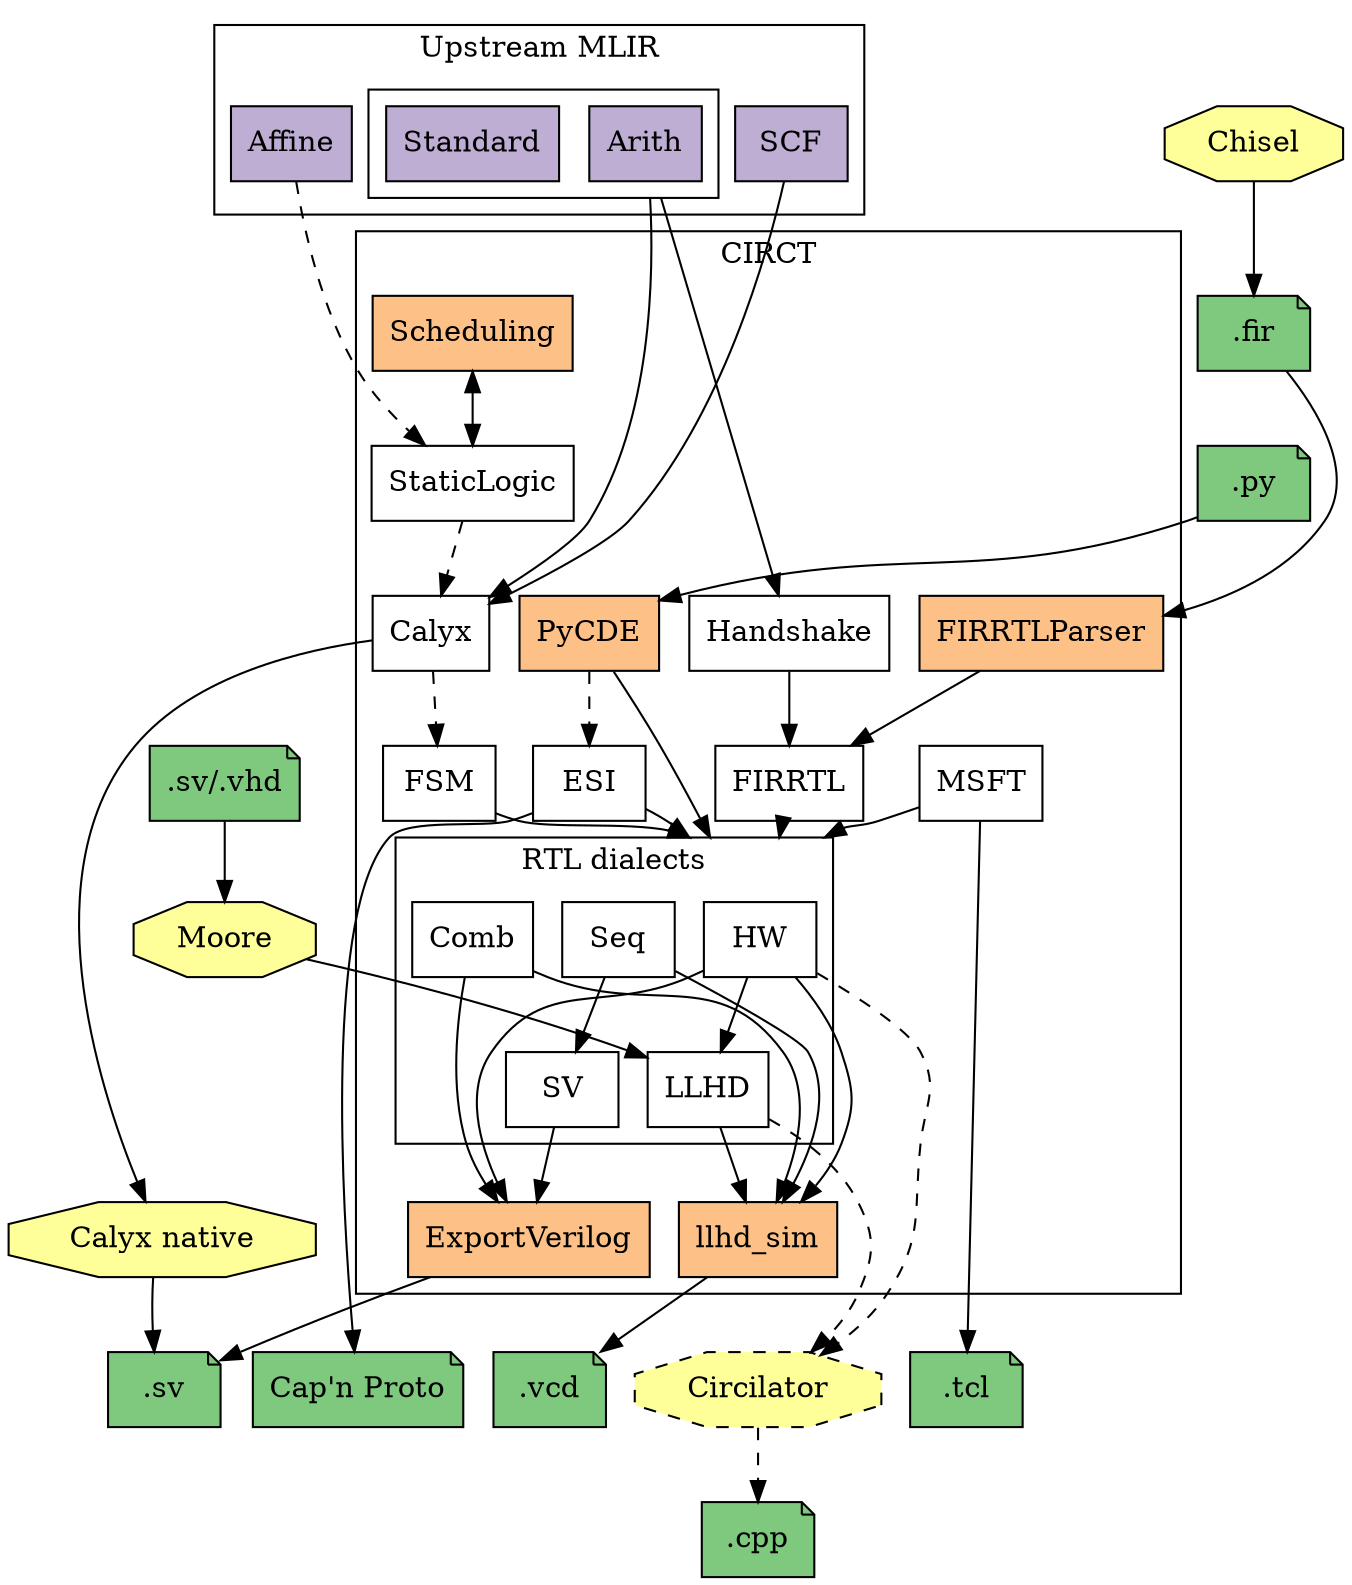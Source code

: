 digraph G {
  // Note: Remember to run the circt/utils/update-docs-dialects.sh script after
  // modifying this file to regenerate the .svg and .png renders of the graph.
  rankdir = TB
  splines=spline
  node [shape=box style=filled fillcolor="white"]
  nodesep=0.2 // horizontal compression
  ranksep=0.5 // vertical compression
  compound=true

  // MLIR dialects
  subgraph cluster_mlir {
    label = "Upstream MLIR";
    node [fillcolor="#beaed4"]
    SCF Affine
    subgraph cluster_std_arith_dialect {
      label = ""
      Standard Arith
    }
  }

  subgraph cluster_circt {
    label = "CIRCT"
    // CIRCT dialects
    Handshake [URL="https://circt.llvm.org/docs/Dialects/Handshake/"]
    Calyx [URL="https://circt.llvm.org/docs/Dialects/Calyx/"]
    FIRRTL [URL="https://circt.llvm.org/docs/Dialects/FIRRTL/"]
    StaticLogic [URL="https://circt.llvm.org/docs/Dialects/StaticLogic/"]
    MSFT [URL="https://circt.llvm.org/docs/Dialects/MSFT/"]
    ESI [URL="https://circt.llvm.org/docs/Dialects/ESI/"]
    FSM [URL="https://circt.llvm.org/docs/Dialects/FSM/"]

    subgraph cluster_RTL {
      label = "RTL dialects"
      Seq [URL="https://circt.llvm.org/docs/Dialects/Seq/"]
      HW [URL="https://circt.llvm.org/docs/Dialects/HW/"]
      SV [URL="https://circt.llvm.org/docs/Dialects/SV/"]
      Comb [URL="https://circt.llvm.org/docs/Dialects/Comb/"]
      LLHD [URL="https://circt.llvm.org/docs/Dialects/LLHD/"]
    }

    // Internal tools
    subgraph internal_tools{
      node [fillcolor="#fdc086"]
      ExportVerilog FIRRTLParser Scheduling llhd_sim PyCDE
    }
  }

  // External tools
  subgraph external_tools {
    node [shape=octagon fillcolor="#ffff99"]
    Moore Chisel
    Calyx_native [label="Calyx native"]
    Circilator [style="dashed,filled"]
  }

  // File formats
  subgraph file_formats {
    node [fillcolor="#7fc97f" shape="note"]
    VCDTrace [label=".vcd"]
    CPPFile [label=".cpp"]
    SVFile [label=".sv"]
    CapNProto [label="Cap'n Proto"]
    TCL [label=".tcl"]
    FIRFile [label=".fir"]
    SVVHDL [label=".sv/.vhd"]
    PyFile [label=".py"]
  }

  // ===== Connections =====
  // Dialect conversions
  SCF -> Calyx
  Affine -> StaticLogic [style=dashed]
  StaticLogic -> Calyx [style=dashed]
  Arith -> {Handshake Calyx} [ltail=cluster_std_arith_dialect]

  Handshake -> FIRRTL
  Calyx -> FSM [style=dashed]

  // Things that lower into a subset of the RTL-like dialects. Cluster these
  // together to avoid a massive clutter.
  {FIRRTL FSM ESI MSFT PyCDE} -> HW [lhead=cluster_RTL]
  Seq -> SV
  HW -> LLHD
  Comb -> ExportVerilog

  // Tool flows
  Scheduling -> StaticLogic [dir=both]
  Chisel -> FIRFile
  FIRFile -> FIRRTLParser
  FIRRTLParser -> FIRRTL
  {HW SV} -> ExportVerilog
  SVVHDL -> Moore [weight=999]
  Moore -> LLHD
  {LLHD HW} -> Circilator [style=dashed]
  Calyx -> Calyx_native
  {Calyx_native ExportVerilog} -> SVFile
  Circilator -> CPPFile [style=dashed]
  {LLHD Comb HW Seq} -> llhd_sim
  llhd_sim -> VCDTrace
  ESI -> CapNProto
  MSFT -> TCL
  PyFile -> PyCDE
  PyCDE -> ESI [style=dashed]

  // ====== Some fake edges to coerce a good layout ======
  // Note: Modify these if you make changes to the above diagram, and things
  // start looking weird.
  Standard -> Scheduling [weight=999 style=invis]
  FIRFile -> PyFile [weight=999 style=invis]

  // Fix the following sink nodes below the CIRCT cluster
  llhd_sim -> {SVFile Circilator TCL CapNProto} [weight=999 style=invis]
  Calyx_native -> SVFile [weight=999 style=invis]
}

